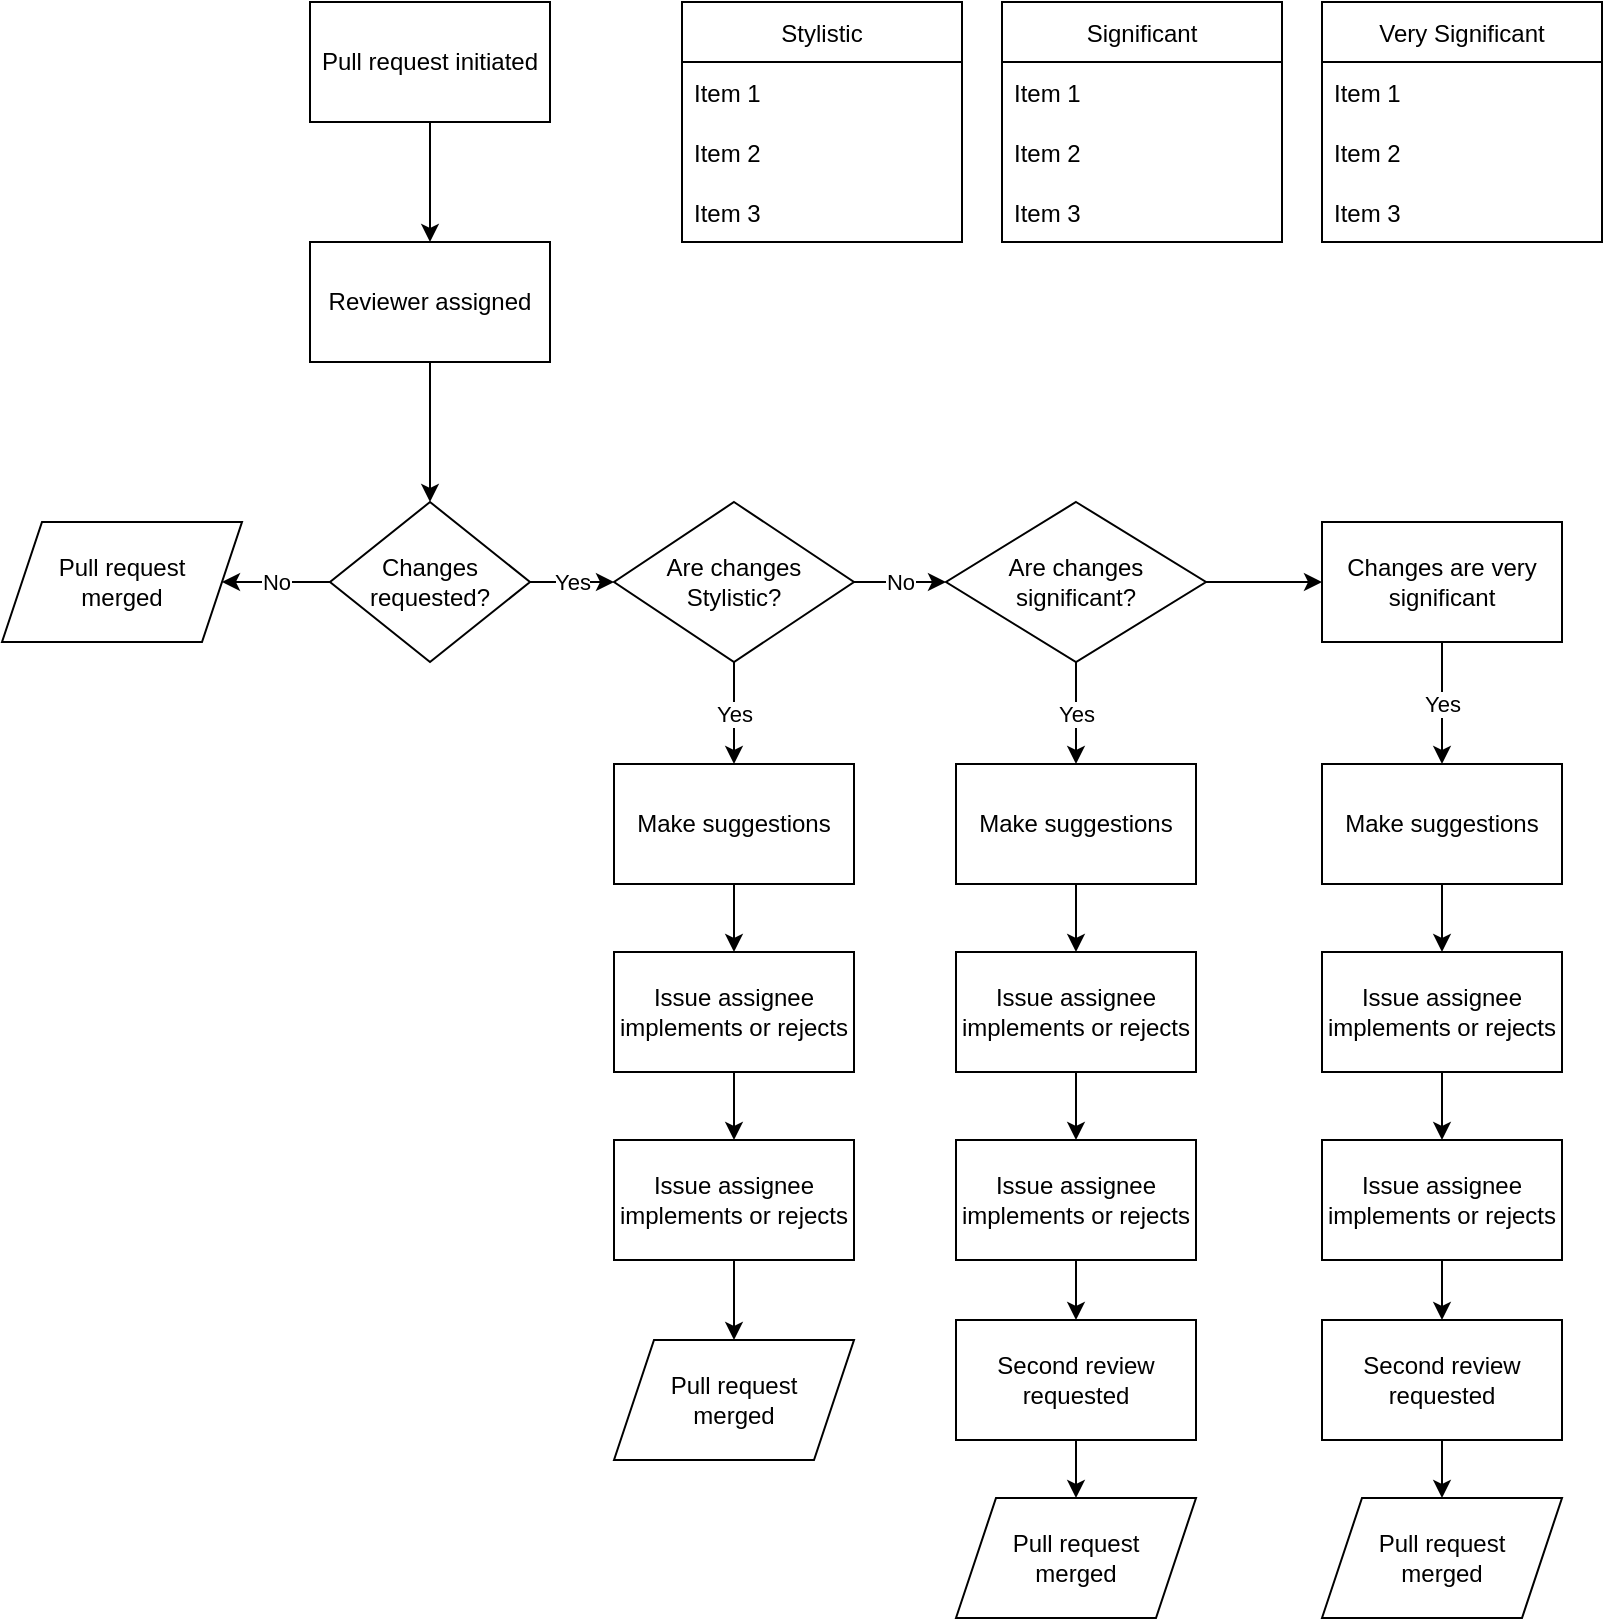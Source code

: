 <mxfile version="20.2.2" type="github">
  <diagram id="mUjfvoy8X4C5zdSmTZuY" name="Page-1">
    <mxGraphModel dx="1593" dy="944" grid="1" gridSize="10" guides="1" tooltips="1" connect="1" arrows="1" fold="1" page="1" pageScale="1" pageWidth="827" pageHeight="1169" math="0" shadow="0">
      <root>
        <mxCell id="0" />
        <mxCell id="1" parent="0" />
        <mxCell id="wvjeOror5f7C74c4cXRE-3" value="Pull request initiated" style="rounded=0;whiteSpace=wrap;html=1;" vertex="1" parent="1">
          <mxGeometry x="174" y="30" width="120" height="60" as="geometry" />
        </mxCell>
        <mxCell id="wvjeOror5f7C74c4cXRE-4" value="Changes requested?" style="rhombus;whiteSpace=wrap;html=1;" vertex="1" parent="1">
          <mxGeometry x="184" y="280" width="100" height="80" as="geometry" />
        </mxCell>
        <mxCell id="wvjeOror5f7C74c4cXRE-5" value="Reviewer assigned" style="rounded=0;whiteSpace=wrap;html=1;" vertex="1" parent="1">
          <mxGeometry x="174" y="150" width="120" height="60" as="geometry" />
        </mxCell>
        <mxCell id="wvjeOror5f7C74c4cXRE-7" value="No" style="endArrow=classic;html=1;rounded=0;entryX=1;entryY=0.5;entryDx=0;entryDy=0;exitX=0;exitY=0.5;exitDx=0;exitDy=0;" edge="1" parent="1" source="wvjeOror5f7C74c4cXRE-4" target="wvjeOror5f7C74c4cXRE-72">
          <mxGeometry width="50" height="50" relative="1" as="geometry">
            <mxPoint x="220" y="320" as="sourcePoint" />
            <mxPoint x="138" y="320" as="targetPoint" />
          </mxGeometry>
        </mxCell>
        <mxCell id="wvjeOror5f7C74c4cXRE-8" value="" style="endArrow=classic;html=1;rounded=0;entryX=0.5;entryY=0;entryDx=0;entryDy=0;exitX=0.5;exitY=1;exitDx=0;exitDy=0;" edge="1" parent="1" source="wvjeOror5f7C74c4cXRE-5" target="wvjeOror5f7C74c4cXRE-4">
          <mxGeometry width="50" height="50" relative="1" as="geometry">
            <mxPoint x="214" y="400" as="sourcePoint" />
            <mxPoint x="264" y="350" as="targetPoint" />
          </mxGeometry>
        </mxCell>
        <mxCell id="wvjeOror5f7C74c4cXRE-9" value="" style="endArrow=classic;html=1;rounded=0;entryX=0.5;entryY=0;entryDx=0;entryDy=0;exitX=0.5;exitY=1;exitDx=0;exitDy=0;" edge="1" parent="1" source="wvjeOror5f7C74c4cXRE-3" target="wvjeOror5f7C74c4cXRE-5">
          <mxGeometry width="50" height="50" relative="1" as="geometry">
            <mxPoint x="214" y="400" as="sourcePoint" />
            <mxPoint x="264" y="350" as="targetPoint" />
          </mxGeometry>
        </mxCell>
        <mxCell id="wvjeOror5f7C74c4cXRE-45" value="No" style="edgeStyle=orthogonalEdgeStyle;rounded=0;orthogonalLoop=1;jettySize=auto;html=1;" edge="1" parent="1" source="wvjeOror5f7C74c4cXRE-10" target="wvjeOror5f7C74c4cXRE-44">
          <mxGeometry relative="1" as="geometry" />
        </mxCell>
        <mxCell id="wvjeOror5f7C74c4cXRE-55" value="Yes" style="edgeStyle=orthogonalEdgeStyle;rounded=0;orthogonalLoop=1;jettySize=auto;html=1;" edge="1" parent="1" source="wvjeOror5f7C74c4cXRE-10" target="wvjeOror5f7C74c4cXRE-19">
          <mxGeometry relative="1" as="geometry" />
        </mxCell>
        <mxCell id="wvjeOror5f7C74c4cXRE-10" value="Are changes Stylistic?" style="rhombus;whiteSpace=wrap;html=1;" vertex="1" parent="1">
          <mxGeometry x="326" y="280" width="120" height="80" as="geometry" />
        </mxCell>
        <mxCell id="wvjeOror5f7C74c4cXRE-15" value="Yes" style="endArrow=classic;html=1;rounded=0;exitX=1;exitY=0.5;exitDx=0;exitDy=0;entryX=0;entryY=0.5;entryDx=0;entryDy=0;" edge="1" parent="1" source="wvjeOror5f7C74c4cXRE-4" target="wvjeOror5f7C74c4cXRE-10">
          <mxGeometry width="50" height="50" relative="1" as="geometry">
            <mxPoint x="214" y="400" as="sourcePoint" />
            <mxPoint x="314" y="320" as="targetPoint" />
          </mxGeometry>
        </mxCell>
        <mxCell id="wvjeOror5f7C74c4cXRE-22" value="" style="edgeStyle=orthogonalEdgeStyle;rounded=0;orthogonalLoop=1;jettySize=auto;html=1;" edge="1" parent="1" source="wvjeOror5f7C74c4cXRE-19" target="wvjeOror5f7C74c4cXRE-21">
          <mxGeometry relative="1" as="geometry" />
        </mxCell>
        <mxCell id="wvjeOror5f7C74c4cXRE-19" value="Make suggestions" style="rounded=0;whiteSpace=wrap;html=1;" vertex="1" parent="1">
          <mxGeometry x="326" y="411" width="120" height="60" as="geometry" />
        </mxCell>
        <mxCell id="wvjeOror5f7C74c4cXRE-26" value="" style="edgeStyle=orthogonalEdgeStyle;rounded=0;orthogonalLoop=1;jettySize=auto;html=1;" edge="1" parent="1" source="wvjeOror5f7C74c4cXRE-21" target="wvjeOror5f7C74c4cXRE-25">
          <mxGeometry relative="1" as="geometry" />
        </mxCell>
        <mxCell id="wvjeOror5f7C74c4cXRE-21" value="Issue assignee implements or rejects" style="rounded=0;whiteSpace=wrap;html=1;" vertex="1" parent="1">
          <mxGeometry x="326" y="505" width="120" height="60" as="geometry" />
        </mxCell>
        <mxCell id="wvjeOror5f7C74c4cXRE-23" value="Pull request &lt;br&gt;merged" style="shape=parallelogram;perimeter=parallelogramPerimeter;whiteSpace=wrap;html=1;fixedSize=1;" vertex="1" parent="1">
          <mxGeometry x="326" y="699" width="120" height="60" as="geometry" />
        </mxCell>
        <mxCell id="wvjeOror5f7C74c4cXRE-27" value="" style="edgeStyle=orthogonalEdgeStyle;rounded=0;orthogonalLoop=1;jettySize=auto;html=1;" edge="1" parent="1" source="wvjeOror5f7C74c4cXRE-25" target="wvjeOror5f7C74c4cXRE-23">
          <mxGeometry relative="1" as="geometry" />
        </mxCell>
        <mxCell id="wvjeOror5f7C74c4cXRE-25" value="Issue assignee implements or rejects" style="rounded=0;whiteSpace=wrap;html=1;" vertex="1" parent="1">
          <mxGeometry x="326" y="599" width="120" height="60" as="geometry" />
        </mxCell>
        <mxCell id="wvjeOror5f7C74c4cXRE-28" value="Very Significant" style="swimlane;fontStyle=0;childLayout=stackLayout;horizontal=1;startSize=30;horizontalStack=0;resizeParent=1;resizeParentMax=0;resizeLast=0;collapsible=1;marginBottom=0;" vertex="1" parent="1">
          <mxGeometry x="680" y="30" width="140" height="120" as="geometry" />
        </mxCell>
        <mxCell id="wvjeOror5f7C74c4cXRE-29" value="Item 1" style="text;strokeColor=none;fillColor=none;align=left;verticalAlign=middle;spacingLeft=4;spacingRight=4;overflow=hidden;points=[[0,0.5],[1,0.5]];portConstraint=eastwest;rotatable=0;" vertex="1" parent="wvjeOror5f7C74c4cXRE-28">
          <mxGeometry y="30" width="140" height="30" as="geometry" />
        </mxCell>
        <mxCell id="wvjeOror5f7C74c4cXRE-30" value="Item 2" style="text;strokeColor=none;fillColor=none;align=left;verticalAlign=middle;spacingLeft=4;spacingRight=4;overflow=hidden;points=[[0,0.5],[1,0.5]];portConstraint=eastwest;rotatable=0;" vertex="1" parent="wvjeOror5f7C74c4cXRE-28">
          <mxGeometry y="60" width="140" height="30" as="geometry" />
        </mxCell>
        <mxCell id="wvjeOror5f7C74c4cXRE-31" value="Item 3" style="text;strokeColor=none;fillColor=none;align=left;verticalAlign=middle;spacingLeft=4;spacingRight=4;overflow=hidden;points=[[0,0.5],[1,0.5]];portConstraint=eastwest;rotatable=0;" vertex="1" parent="wvjeOror5f7C74c4cXRE-28">
          <mxGeometry y="90" width="140" height="30" as="geometry" />
        </mxCell>
        <mxCell id="wvjeOror5f7C74c4cXRE-32" value="Stylistic" style="swimlane;fontStyle=0;childLayout=stackLayout;horizontal=1;startSize=30;horizontalStack=0;resizeParent=1;resizeParentMax=0;resizeLast=0;collapsible=1;marginBottom=0;" vertex="1" parent="1">
          <mxGeometry x="360" y="30" width="140" height="120" as="geometry" />
        </mxCell>
        <mxCell id="wvjeOror5f7C74c4cXRE-33" value="Item 1" style="text;strokeColor=none;fillColor=none;align=left;verticalAlign=middle;spacingLeft=4;spacingRight=4;overflow=hidden;points=[[0,0.5],[1,0.5]];portConstraint=eastwest;rotatable=0;" vertex="1" parent="wvjeOror5f7C74c4cXRE-32">
          <mxGeometry y="30" width="140" height="30" as="geometry" />
        </mxCell>
        <mxCell id="wvjeOror5f7C74c4cXRE-34" value="Item 2" style="text;strokeColor=none;fillColor=none;align=left;verticalAlign=middle;spacingLeft=4;spacingRight=4;overflow=hidden;points=[[0,0.5],[1,0.5]];portConstraint=eastwest;rotatable=0;" vertex="1" parent="wvjeOror5f7C74c4cXRE-32">
          <mxGeometry y="60" width="140" height="30" as="geometry" />
        </mxCell>
        <mxCell id="wvjeOror5f7C74c4cXRE-35" value="Item 3" style="text;strokeColor=none;fillColor=none;align=left;verticalAlign=middle;spacingLeft=4;spacingRight=4;overflow=hidden;points=[[0,0.5],[1,0.5]];portConstraint=eastwest;rotatable=0;" vertex="1" parent="wvjeOror5f7C74c4cXRE-32">
          <mxGeometry y="90" width="140" height="30" as="geometry" />
        </mxCell>
        <mxCell id="wvjeOror5f7C74c4cXRE-36" value="Significant" style="swimlane;fontStyle=0;childLayout=stackLayout;horizontal=1;startSize=30;horizontalStack=0;resizeParent=1;resizeParentMax=0;resizeLast=0;collapsible=1;marginBottom=0;" vertex="1" parent="1">
          <mxGeometry x="520" y="30" width="140" height="120" as="geometry" />
        </mxCell>
        <mxCell id="wvjeOror5f7C74c4cXRE-37" value="Item 1" style="text;strokeColor=none;fillColor=none;align=left;verticalAlign=middle;spacingLeft=4;spacingRight=4;overflow=hidden;points=[[0,0.5],[1,0.5]];portConstraint=eastwest;rotatable=0;" vertex="1" parent="wvjeOror5f7C74c4cXRE-36">
          <mxGeometry y="30" width="140" height="30" as="geometry" />
        </mxCell>
        <mxCell id="wvjeOror5f7C74c4cXRE-38" value="Item 2" style="text;strokeColor=none;fillColor=none;align=left;verticalAlign=middle;spacingLeft=4;spacingRight=4;overflow=hidden;points=[[0,0.5],[1,0.5]];portConstraint=eastwest;rotatable=0;" vertex="1" parent="wvjeOror5f7C74c4cXRE-36">
          <mxGeometry y="60" width="140" height="30" as="geometry" />
        </mxCell>
        <mxCell id="wvjeOror5f7C74c4cXRE-39" value="Item 3" style="text;strokeColor=none;fillColor=none;align=left;verticalAlign=middle;spacingLeft=4;spacingRight=4;overflow=hidden;points=[[0,0.5],[1,0.5]];portConstraint=eastwest;rotatable=0;" vertex="1" parent="wvjeOror5f7C74c4cXRE-36">
          <mxGeometry y="90" width="140" height="30" as="geometry" />
        </mxCell>
        <mxCell id="wvjeOror5f7C74c4cXRE-53" value="Yes" style="edgeStyle=orthogonalEdgeStyle;rounded=0;orthogonalLoop=1;jettySize=auto;html=1;" edge="1" parent="1" source="wvjeOror5f7C74c4cXRE-44" target="wvjeOror5f7C74c4cXRE-47">
          <mxGeometry relative="1" as="geometry" />
        </mxCell>
        <mxCell id="wvjeOror5f7C74c4cXRE-70" value="" style="edgeStyle=orthogonalEdgeStyle;rounded=0;orthogonalLoop=1;jettySize=auto;html=1;" edge="1" parent="1" source="wvjeOror5f7C74c4cXRE-44">
          <mxGeometry relative="1" as="geometry">
            <mxPoint x="680" y="320" as="targetPoint" />
          </mxGeometry>
        </mxCell>
        <mxCell id="wvjeOror5f7C74c4cXRE-44" value="Are changes &lt;br&gt;significant?" style="rhombus;whiteSpace=wrap;html=1;" vertex="1" parent="1">
          <mxGeometry x="492" y="280" width="130" height="80" as="geometry" />
        </mxCell>
        <mxCell id="wvjeOror5f7C74c4cXRE-46" value="" style="edgeStyle=orthogonalEdgeStyle;rounded=0;orthogonalLoop=1;jettySize=auto;html=1;" edge="1" parent="1" source="wvjeOror5f7C74c4cXRE-47" target="wvjeOror5f7C74c4cXRE-49">
          <mxGeometry relative="1" as="geometry" />
        </mxCell>
        <mxCell id="wvjeOror5f7C74c4cXRE-47" value="Make suggestions" style="rounded=0;whiteSpace=wrap;html=1;" vertex="1" parent="1">
          <mxGeometry x="497" y="411" width="120" height="60" as="geometry" />
        </mxCell>
        <mxCell id="wvjeOror5f7C74c4cXRE-48" value="" style="edgeStyle=orthogonalEdgeStyle;rounded=0;orthogonalLoop=1;jettySize=auto;html=1;" edge="1" parent="1" source="wvjeOror5f7C74c4cXRE-49" target="wvjeOror5f7C74c4cXRE-52">
          <mxGeometry relative="1" as="geometry" />
        </mxCell>
        <mxCell id="wvjeOror5f7C74c4cXRE-49" value="Issue assignee implements or rejects" style="rounded=0;whiteSpace=wrap;html=1;" vertex="1" parent="1">
          <mxGeometry x="497" y="505" width="120" height="60" as="geometry" />
        </mxCell>
        <mxCell id="wvjeOror5f7C74c4cXRE-50" value="Pull request &lt;br&gt;merged" style="shape=parallelogram;perimeter=parallelogramPerimeter;whiteSpace=wrap;html=1;fixedSize=1;" vertex="1" parent="1">
          <mxGeometry x="497" y="778" width="120" height="60" as="geometry" />
        </mxCell>
        <mxCell id="wvjeOror5f7C74c4cXRE-57" value="" style="edgeStyle=orthogonalEdgeStyle;rounded=0;orthogonalLoop=1;jettySize=auto;html=1;" edge="1" parent="1" source="wvjeOror5f7C74c4cXRE-52" target="wvjeOror5f7C74c4cXRE-56">
          <mxGeometry relative="1" as="geometry" />
        </mxCell>
        <mxCell id="wvjeOror5f7C74c4cXRE-52" value="Issue assignee implements or rejects" style="rounded=0;whiteSpace=wrap;html=1;" vertex="1" parent="1">
          <mxGeometry x="497" y="599" width="120" height="60" as="geometry" />
        </mxCell>
        <mxCell id="wvjeOror5f7C74c4cXRE-58" value="" style="edgeStyle=orthogonalEdgeStyle;rounded=0;orthogonalLoop=1;jettySize=auto;html=1;" edge="1" parent="1" source="wvjeOror5f7C74c4cXRE-56" target="wvjeOror5f7C74c4cXRE-50">
          <mxGeometry relative="1" as="geometry" />
        </mxCell>
        <mxCell id="wvjeOror5f7C74c4cXRE-56" value="Second review requested" style="rounded=0;whiteSpace=wrap;html=1;" vertex="1" parent="1">
          <mxGeometry x="497" y="689" width="120" height="60" as="geometry" />
        </mxCell>
        <mxCell id="wvjeOror5f7C74c4cXRE-59" value="Yes" style="edgeStyle=orthogonalEdgeStyle;rounded=0;orthogonalLoop=1;jettySize=auto;html=1;exitX=0.5;exitY=1;exitDx=0;exitDy=0;" edge="1" parent="1" source="wvjeOror5f7C74c4cXRE-71" target="wvjeOror5f7C74c4cXRE-62">
          <mxGeometry relative="1" as="geometry">
            <mxPoint x="740" y="360" as="sourcePoint" />
          </mxGeometry>
        </mxCell>
        <mxCell id="wvjeOror5f7C74c4cXRE-61" value="" style="edgeStyle=orthogonalEdgeStyle;rounded=0;orthogonalLoop=1;jettySize=auto;html=1;" edge="1" parent="1" source="wvjeOror5f7C74c4cXRE-62" target="wvjeOror5f7C74c4cXRE-64">
          <mxGeometry relative="1" as="geometry" />
        </mxCell>
        <mxCell id="wvjeOror5f7C74c4cXRE-62" value="Make suggestions" style="rounded=0;whiteSpace=wrap;html=1;" vertex="1" parent="1">
          <mxGeometry x="680" y="411" width="120" height="60" as="geometry" />
        </mxCell>
        <mxCell id="wvjeOror5f7C74c4cXRE-63" value="" style="edgeStyle=orthogonalEdgeStyle;rounded=0;orthogonalLoop=1;jettySize=auto;html=1;" edge="1" parent="1" source="wvjeOror5f7C74c4cXRE-64" target="wvjeOror5f7C74c4cXRE-67">
          <mxGeometry relative="1" as="geometry" />
        </mxCell>
        <mxCell id="wvjeOror5f7C74c4cXRE-64" value="Issue assignee implements or rejects" style="rounded=0;whiteSpace=wrap;html=1;" vertex="1" parent="1">
          <mxGeometry x="680" y="505" width="120" height="60" as="geometry" />
        </mxCell>
        <mxCell id="wvjeOror5f7C74c4cXRE-65" value="Pull request &lt;br&gt;merged" style="shape=parallelogram;perimeter=parallelogramPerimeter;whiteSpace=wrap;html=1;fixedSize=1;" vertex="1" parent="1">
          <mxGeometry x="680" y="778" width="120" height="60" as="geometry" />
        </mxCell>
        <mxCell id="wvjeOror5f7C74c4cXRE-66" value="" style="edgeStyle=orthogonalEdgeStyle;rounded=0;orthogonalLoop=1;jettySize=auto;html=1;" edge="1" parent="1" source="wvjeOror5f7C74c4cXRE-67" target="wvjeOror5f7C74c4cXRE-69">
          <mxGeometry relative="1" as="geometry" />
        </mxCell>
        <mxCell id="wvjeOror5f7C74c4cXRE-67" value="Issue assignee implements or rejects" style="rounded=0;whiteSpace=wrap;html=1;" vertex="1" parent="1">
          <mxGeometry x="680" y="599" width="120" height="60" as="geometry" />
        </mxCell>
        <mxCell id="wvjeOror5f7C74c4cXRE-68" value="" style="edgeStyle=orthogonalEdgeStyle;rounded=0;orthogonalLoop=1;jettySize=auto;html=1;" edge="1" parent="1" source="wvjeOror5f7C74c4cXRE-69" target="wvjeOror5f7C74c4cXRE-65">
          <mxGeometry relative="1" as="geometry" />
        </mxCell>
        <mxCell id="wvjeOror5f7C74c4cXRE-69" value="Second review requested" style="rounded=0;whiteSpace=wrap;html=1;" vertex="1" parent="1">
          <mxGeometry x="680" y="689" width="120" height="60" as="geometry" />
        </mxCell>
        <mxCell id="wvjeOror5f7C74c4cXRE-71" value="Changes are very significant" style="rounded=0;whiteSpace=wrap;html=1;" vertex="1" parent="1">
          <mxGeometry x="680" y="290" width="120" height="60" as="geometry" />
        </mxCell>
        <mxCell id="wvjeOror5f7C74c4cXRE-72" value="Pull request &lt;br&gt;merged" style="shape=parallelogram;perimeter=parallelogramPerimeter;whiteSpace=wrap;html=1;fixedSize=1;" vertex="1" parent="1">
          <mxGeometry x="20" y="290" width="120" height="60" as="geometry" />
        </mxCell>
      </root>
    </mxGraphModel>
  </diagram>
</mxfile>

